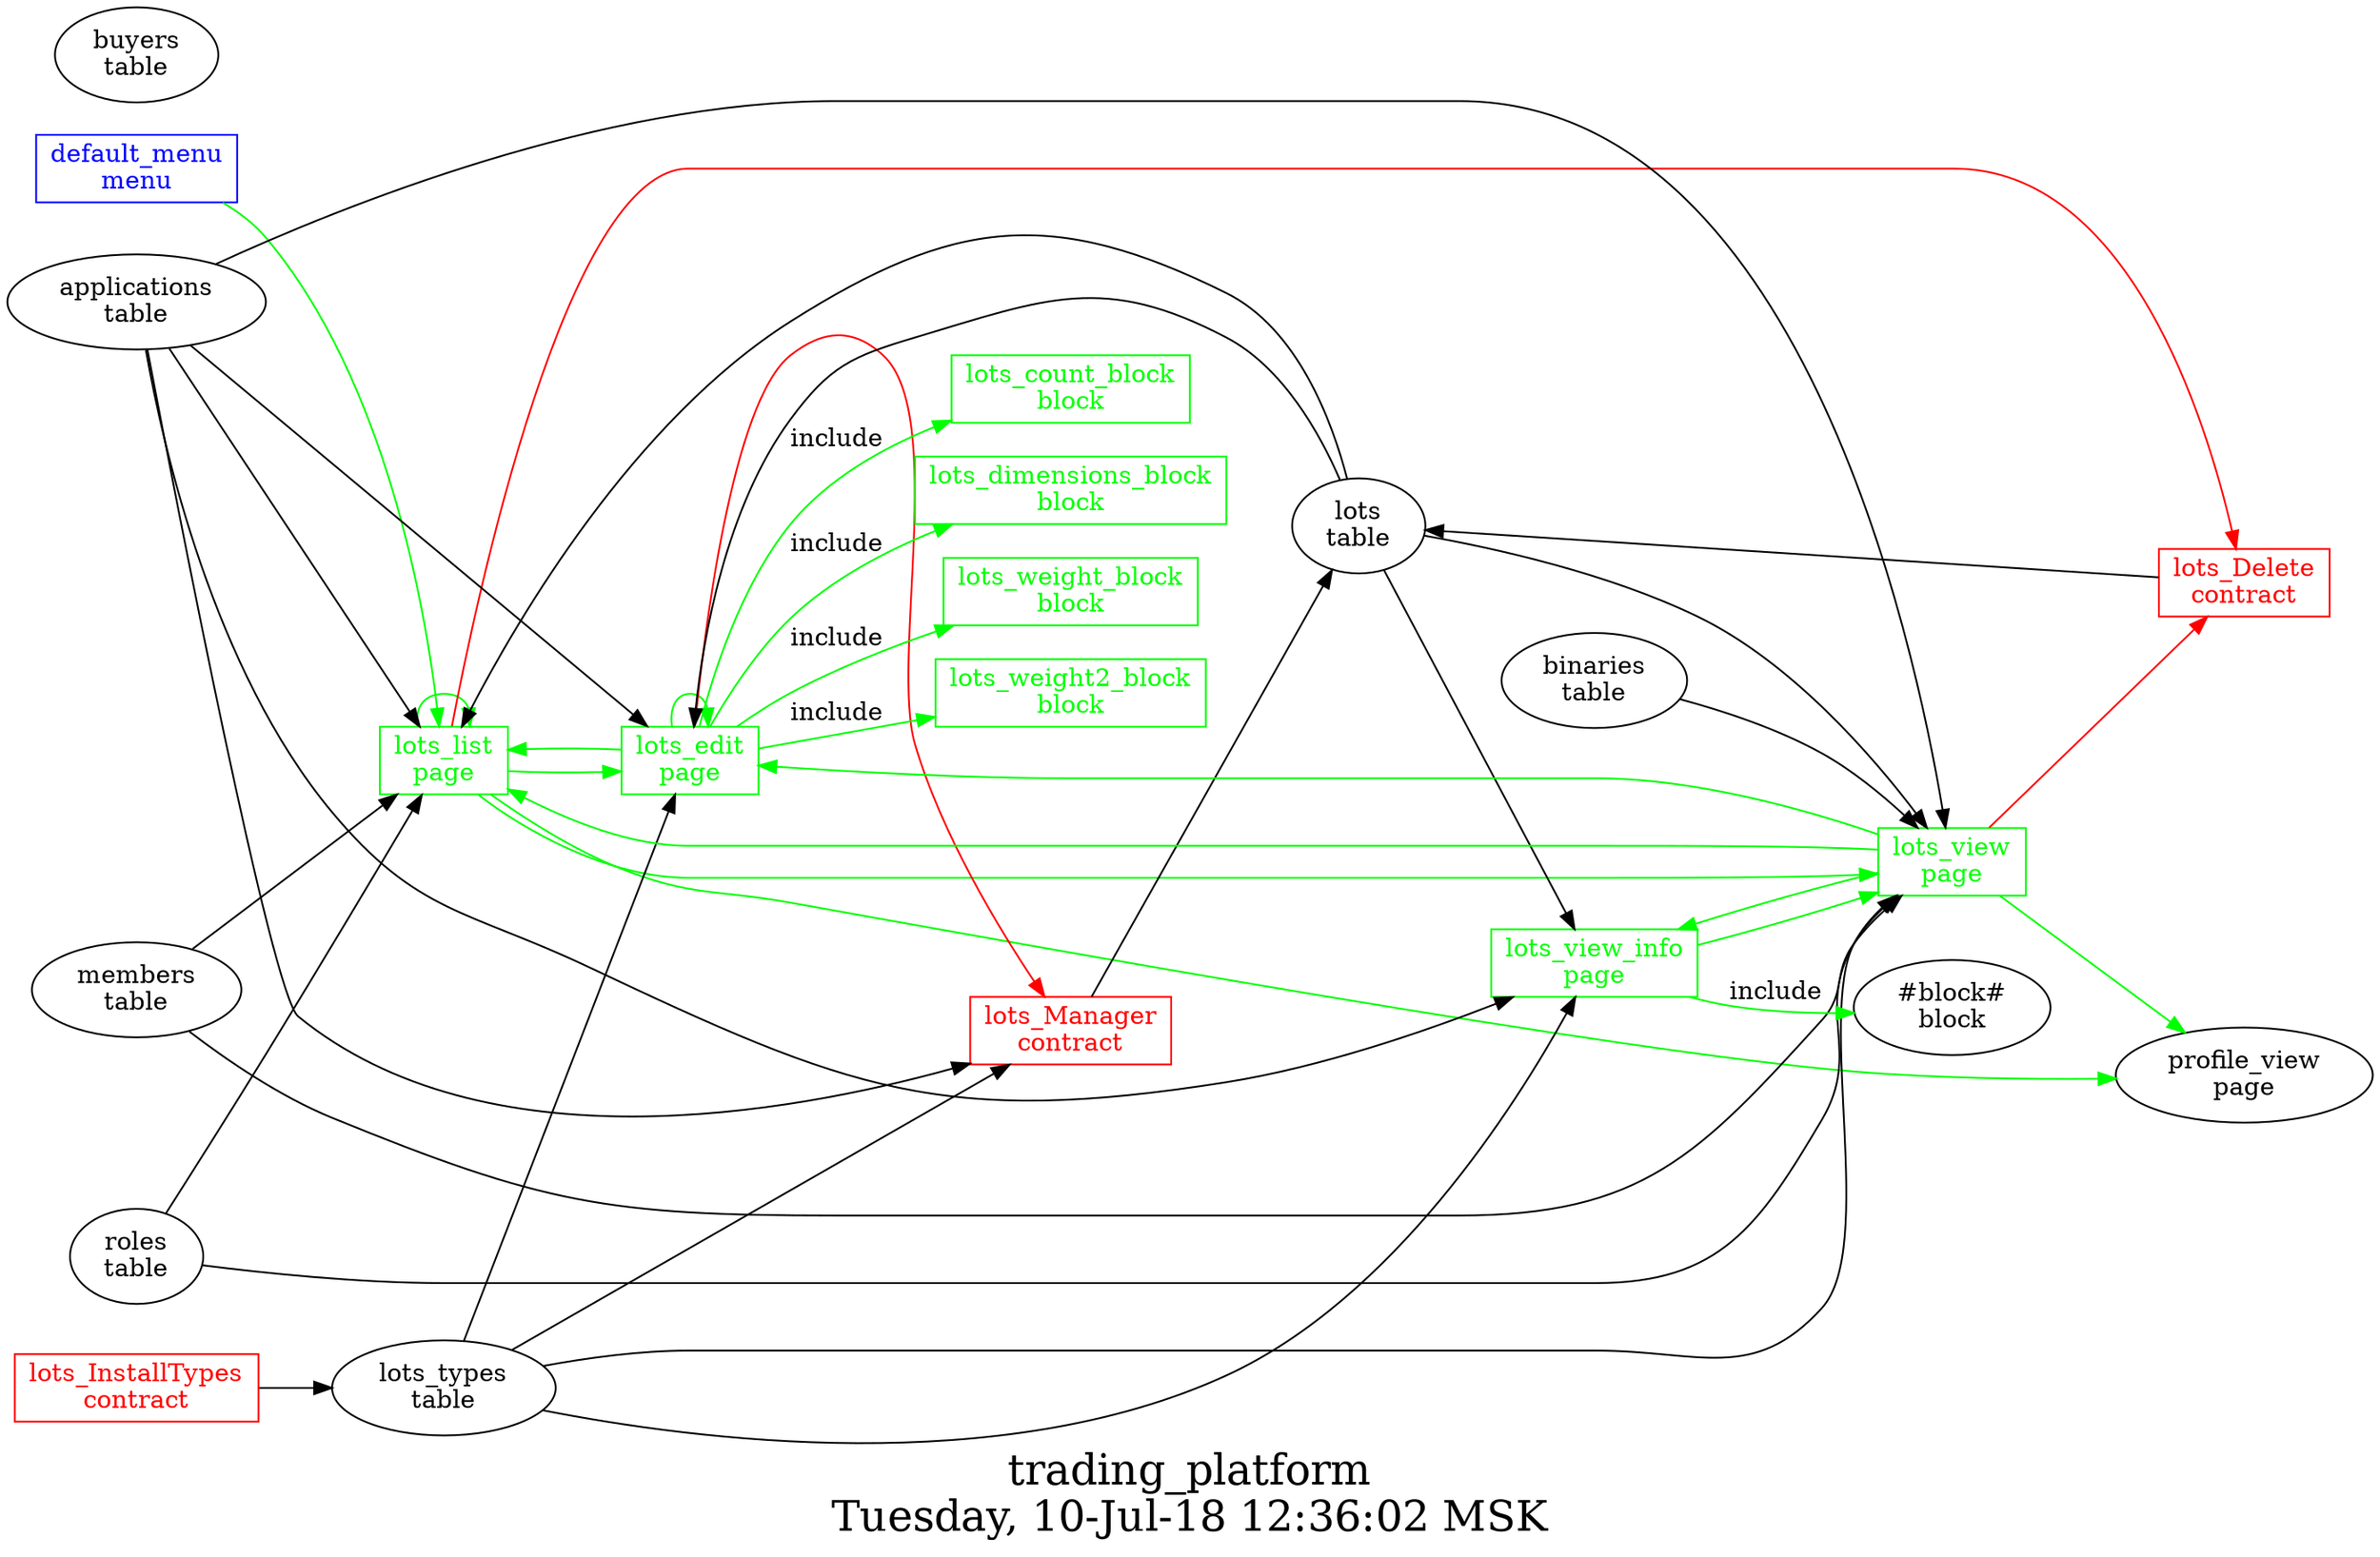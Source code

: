 digraph G {
graph [
  fontsize="24";
  label="trading_platform\nTuesday, 10-Jul-18 12:36:02 MSK";
  nojustify=true;
  ordering=out;
  rankdir=LR;
  size="30";
];
"default_menu\nmenu" -> "lots_list\npage"  [ color=green ]
"default_menu\nmenu" [color=blue, fontcolor=blue, group=menus, shape=record];
"lots_edit\npage" -> "lots_Manager\ncontract"  [ color=red ]
"applications\ntable" -> "lots_edit\npage"
"lots\ntable" -> "lots_edit\npage"
"lots_types\ntable" -> "lots_edit\npage"
"lots_edit\npage" -> "lots_list\npage"  [ color=green ]
"lots_edit\npage" -> "lots_edit\npage"  [ color=green ]
"lots_edit\npage" -> "lots_count_block\nblock"  [ color=green, label=include ]
"lots_edit\npage" -> "lots_dimensions_block\nblock"  [ color=green, label=include ]
"lots_edit\npage" -> "lots_weight_block\nblock"  [ color=green, label=include ]
"lots_edit\npage" -> "lots_weight2_block\nblock"  [ color=green, label=include ]
"lots_edit\npage" [color=green, fontcolor=green, group=pages, shape=record];
"lots_list\npage" -> "lots_Delete\ncontract"  [ color=red ]
"applications\ntable" -> "lots_list\npage"
"roles\ntable" -> "lots_list\npage"
"lots\ntable" -> "lots_list\npage"
"members\ntable" -> "lots_list\npage"
"lots_list\npage" -> "lots_edit\npage"  [ color=green ]
"lots_list\npage" -> "lots_list\npage"  [ color=green ]
"lots_list\npage" -> "lots_view\npage"  [ color=green ]
"lots_list\npage" -> "profile_view\npage"  [ color=green ]
"lots_list\npage" [color=green, fontcolor=green, group=pages, shape=record];
"lots_view\npage" -> "lots_Delete\ncontract"  [ color=red ]
"applications\ntable" -> "lots_view\npage"
"lots\ntable" -> "lots_view\npage"
"lots_types\ntable" -> "lots_view\npage"
"roles\ntable" -> "lots_view\npage"
"members\ntable" -> "lots_view\npage"
"binaries\ntable" -> "lots_view\npage"
"lots_view\npage" -> "profile_view\npage"  [ color=green ]
"lots_view\npage" -> "lots_view_info\npage"  [ color=green ]
"lots_view\npage" -> "lots_list\npage"  [ color=green ]
"lots_view\npage" -> "lots_edit\npage"  [ color=green ]
"lots_view\npage" [color=green, fontcolor=green, group=pages, shape=record];
"applications\ntable" -> "lots_view_info\npage"
"lots\ntable" -> "lots_view_info\npage"
"lots_types\ntable" -> "lots_view_info\npage"
"lots_view_info\npage" -> "lots_view\npage"  [ color=green ]
"lots_view_info\npage" -> "#block#\nblock"  [ color=green, label=include ]
"lots_view_info\npage" [color=green, fontcolor=green, group=pages, shape=record];
"lots_count_block\nblock" [color=green, fontcolor=green, group=blocks, shape=record];
"lots_dimensions_block\nblock" [color=green, fontcolor=green, group=blocks, shape=record];
"lots_weight2_block\nblock" [color=green, fontcolor=green, group=blocks, shape=record];
"lots_weight_block\nblock" [color=green, fontcolor=green, group=blocks, shape=record];
"lots_Delete\ncontract" -> "lots\ntable"  [ color="" ]
"lots_Delete\ncontract" [color=red, fontcolor=red, group=contracts, shape=record];
"lots_InstallTypes\ncontract" -> "lots_types\ntable"  [ color="" ]
"lots_InstallTypes\ncontract" [color=red, fontcolor=red, group=contracts, shape=record];
"lots_Manager\ncontract" -> "lots\ntable"  [ color="" ]
"lots_types\ntable" -> "lots_Manager\ncontract"
"applications\ntable" -> "lots_Manager\ncontract"
"lots_Manager\ncontract" [color=red, fontcolor=red, group=contracts, shape=record];
"buyers\ntable" [color="", fontcolor="", group=tables, shape=""];
"lots\ntable" [color="", fontcolor="", group=tables, shape=""];
"lots_types\ntable" [color="", fontcolor="", group=tables, shape=""];
}

